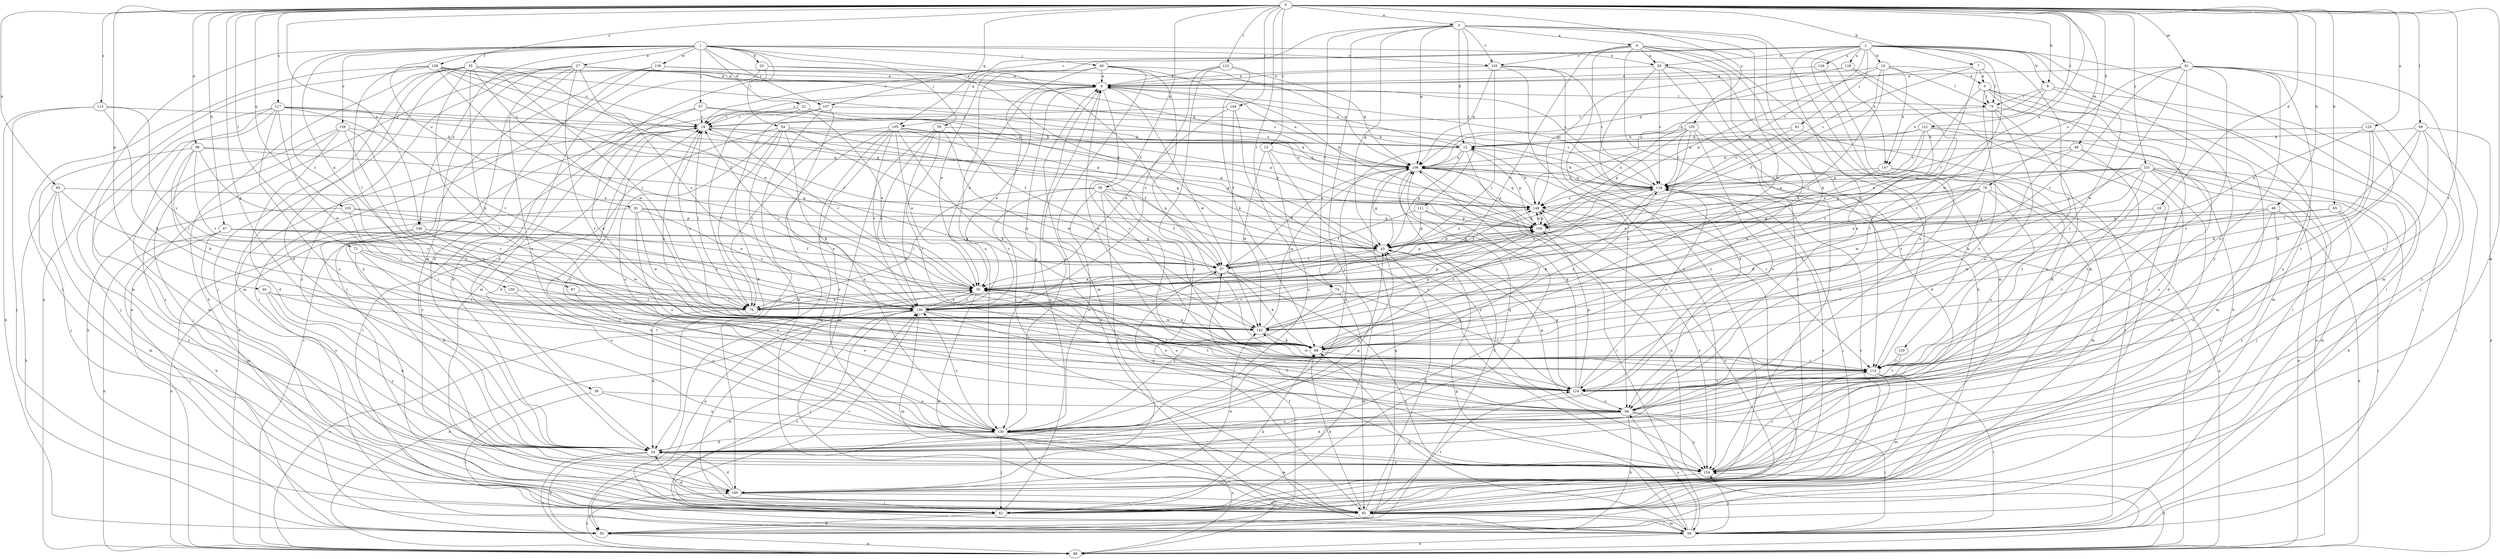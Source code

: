 strict digraph  {
0;
1;
2;
3;
4;
5;
6;
7;
9;
10;
12;
15;
18;
19;
22;
23;
24;
27;
29;
30;
35;
37;
38;
39;
40;
43;
46;
49;
50;
54;
56;
57;
59;
60;
61;
62;
65;
67;
68;
69;
71;
74;
75;
76;
79;
81;
82;
85;
86;
87;
88;
91;
94;
100;
102;
105;
106;
107;
111;
112;
113;
117;
118;
121;
122;
124;
125;
126;
128;
129;
130;
135;
136;
139;
142;
146;
147;
148;
149;
150;
151;
154;
156;
158;
159;
160;
0 -> 3  [label=a];
0 -> 7  [label=b];
0 -> 9  [label=b];
0 -> 15  [label=c];
0 -> 19  [label=d];
0 -> 38  [label=g];
0 -> 39  [label=g];
0 -> 40  [label=g];
0 -> 46  [label=h];
0 -> 49  [label=h];
0 -> 65  [label=k];
0 -> 67  [label=k];
0 -> 69  [label=l];
0 -> 71  [label=l];
0 -> 74  [label=l];
0 -> 79  [label=m];
0 -> 81  [label=m];
0 -> 82  [label=m];
0 -> 85  [label=n];
0 -> 86  [label=n];
0 -> 100  [label=p];
0 -> 102  [label=q];
0 -> 105  [label=q];
0 -> 113  [label=s];
0 -> 117  [label=s];
0 -> 121  [label=t];
0 -> 122  [label=t];
0 -> 124  [label=t];
0 -> 125  [label=u];
0 -> 146  [label=x];
0 -> 149  [label=y];
0 -> 150  [label=y];
0 -> 151  [label=y];
0 -> 156  [label=z];
1 -> 22  [label=d];
1 -> 23  [label=d];
1 -> 27  [label=e];
1 -> 29  [label=e];
1 -> 35  [label=f];
1 -> 37  [label=f];
1 -> 54  [label=i];
1 -> 57  [label=j];
1 -> 59  [label=j];
1 -> 60  [label=j];
1 -> 87  [label=n];
1 -> 88  [label=n];
1 -> 91  [label=o];
1 -> 107  [label=r];
1 -> 135  [label=v];
1 -> 139  [label=w];
1 -> 146  [label=x];
1 -> 158  [label=z];
1 -> 159  [label=z];
2 -> 9  [label=b];
2 -> 10  [label=b];
2 -> 18  [label=c];
2 -> 29  [label=e];
2 -> 56  [label=i];
2 -> 61  [label=j];
2 -> 82  [label=m];
2 -> 94  [label=o];
2 -> 105  [label=q];
2 -> 118  [label=s];
2 -> 126  [label=u];
2 -> 128  [label=u];
2 -> 129  [label=u];
2 -> 130  [label=u];
2 -> 142  [label=w];
2 -> 154  [label=y];
3 -> 4  [label=a];
3 -> 12  [label=b];
3 -> 43  [label=g];
3 -> 62  [label=j];
3 -> 68  [label=k];
3 -> 74  [label=l];
3 -> 82  [label=m];
3 -> 106  [label=q];
3 -> 107  [label=r];
3 -> 111  [label=r];
3 -> 135  [label=v];
3 -> 142  [label=w];
4 -> 29  [label=e];
4 -> 50  [label=h];
4 -> 68  [label=k];
4 -> 82  [label=m];
4 -> 112  [label=r];
4 -> 135  [label=v];
4 -> 136  [label=v];
4 -> 147  [label=x];
4 -> 160  [label=z];
5 -> 30  [label=e];
5 -> 50  [label=h];
5 -> 56  [label=i];
5 -> 75  [label=l];
5 -> 82  [label=m];
5 -> 94  [label=o];
5 -> 154  [label=y];
6 -> 18  [label=c];
6 -> 30  [label=e];
6 -> 75  [label=l];
6 -> 112  [label=r];
6 -> 130  [label=u];
6 -> 142  [label=w];
7 -> 5  [label=a];
7 -> 37  [label=f];
7 -> 75  [label=l];
7 -> 106  [label=q];
7 -> 118  [label=s];
9 -> 56  [label=i];
9 -> 75  [label=l];
9 -> 106  [label=q];
9 -> 112  [label=r];
9 -> 147  [label=x];
10 -> 5  [label=a];
10 -> 37  [label=f];
10 -> 75  [label=l];
10 -> 76  [label=l];
10 -> 100  [label=p];
10 -> 147  [label=x];
10 -> 148  [label=x];
12 -> 6  [label=a];
12 -> 24  [label=d];
12 -> 43  [label=g];
12 -> 88  [label=n];
12 -> 100  [label=p];
12 -> 106  [label=q];
15 -> 106  [label=q];
15 -> 130  [label=u];
15 -> 142  [label=w];
15 -> 154  [label=y];
18 -> 12  [label=b];
18 -> 43  [label=g];
18 -> 56  [label=i];
18 -> 76  [label=l];
18 -> 106  [label=q];
18 -> 130  [label=u];
19 -> 100  [label=p];
19 -> 112  [label=r];
22 -> 18  [label=c];
22 -> 30  [label=e];
22 -> 88  [label=n];
22 -> 100  [label=p];
22 -> 148  [label=x];
23 -> 6  [label=a];
23 -> 24  [label=d];
23 -> 82  [label=m];
23 -> 106  [label=q];
24 -> 43  [label=g];
24 -> 50  [label=h];
24 -> 88  [label=n];
24 -> 106  [label=q];
24 -> 154  [label=y];
27 -> 6  [label=a];
27 -> 24  [label=d];
27 -> 88  [label=n];
27 -> 106  [label=q];
27 -> 118  [label=s];
27 -> 124  [label=t];
27 -> 130  [label=u];
27 -> 136  [label=v];
27 -> 154  [label=y];
27 -> 160  [label=z];
29 -> 6  [label=a];
29 -> 24  [label=d];
29 -> 112  [label=r];
29 -> 118  [label=s];
29 -> 154  [label=y];
29 -> 160  [label=z];
30 -> 18  [label=c];
30 -> 76  [label=l];
30 -> 82  [label=m];
30 -> 94  [label=o];
30 -> 124  [label=t];
30 -> 136  [label=v];
35 -> 6  [label=a];
35 -> 24  [label=d];
35 -> 30  [label=e];
35 -> 50  [label=h];
35 -> 62  [label=j];
35 -> 68  [label=k];
35 -> 76  [label=l];
35 -> 82  [label=m];
35 -> 124  [label=t];
35 -> 142  [label=w];
37 -> 30  [label=e];
37 -> 56  [label=i];
37 -> 68  [label=k];
37 -> 100  [label=p];
37 -> 148  [label=x];
38 -> 56  [label=i];
38 -> 94  [label=o];
38 -> 130  [label=u];
39 -> 37  [label=f];
39 -> 76  [label=l];
39 -> 112  [label=r];
39 -> 124  [label=t];
39 -> 130  [label=u];
39 -> 136  [label=v];
39 -> 148  [label=x];
39 -> 160  [label=z];
40 -> 24  [label=d];
40 -> 76  [label=l];
40 -> 112  [label=r];
40 -> 154  [label=y];
43 -> 37  [label=f];
43 -> 76  [label=l];
43 -> 100  [label=p];
43 -> 148  [label=x];
46 -> 88  [label=n];
46 -> 100  [label=p];
46 -> 130  [label=u];
46 -> 142  [label=w];
46 -> 154  [label=y];
49 -> 43  [label=g];
49 -> 68  [label=k];
49 -> 106  [label=q];
49 -> 124  [label=t];
49 -> 130  [label=u];
50 -> 37  [label=f];
50 -> 88  [label=n];
50 -> 106  [label=q];
54 -> 12  [label=b];
54 -> 24  [label=d];
54 -> 37  [label=f];
54 -> 68  [label=k];
54 -> 76  [label=l];
54 -> 130  [label=u];
54 -> 142  [label=w];
54 -> 154  [label=y];
56 -> 43  [label=g];
56 -> 68  [label=k];
56 -> 82  [label=m];
56 -> 88  [label=n];
56 -> 94  [label=o];
56 -> 136  [label=v];
56 -> 154  [label=y];
57 -> 18  [label=c];
57 -> 24  [label=d];
57 -> 37  [label=f];
57 -> 43  [label=g];
57 -> 68  [label=k];
59 -> 12  [label=b];
59 -> 82  [label=m];
59 -> 112  [label=r];
59 -> 124  [label=t];
59 -> 136  [label=v];
59 -> 142  [label=w];
60 -> 6  [label=a];
60 -> 30  [label=e];
60 -> 56  [label=i];
60 -> 68  [label=k];
60 -> 82  [label=m];
60 -> 100  [label=p];
60 -> 118  [label=s];
60 -> 130  [label=u];
61 -> 12  [label=b];
61 -> 56  [label=i];
61 -> 118  [label=s];
62 -> 6  [label=a];
62 -> 30  [label=e];
62 -> 50  [label=h];
62 -> 68  [label=k];
62 -> 106  [label=q];
62 -> 118  [label=s];
62 -> 136  [label=v];
62 -> 148  [label=x];
65 -> 56  [label=i];
65 -> 76  [label=l];
65 -> 100  [label=p];
65 -> 154  [label=y];
67 -> 37  [label=f];
67 -> 43  [label=g];
67 -> 56  [label=i];
67 -> 88  [label=n];
67 -> 136  [label=v];
67 -> 154  [label=y];
68 -> 18  [label=c];
68 -> 30  [label=e];
68 -> 112  [label=r];
68 -> 118  [label=s];
68 -> 148  [label=x];
69 -> 12  [label=b];
69 -> 56  [label=i];
69 -> 68  [label=k];
69 -> 76  [label=l];
69 -> 88  [label=n];
69 -> 112  [label=r];
71 -> 37  [label=f];
71 -> 76  [label=l];
71 -> 124  [label=t];
71 -> 130  [label=u];
74 -> 82  [label=m];
74 -> 124  [label=t];
74 -> 130  [label=u];
74 -> 136  [label=v];
75 -> 18  [label=c];
75 -> 24  [label=d];
75 -> 82  [label=m];
75 -> 94  [label=o];
75 -> 124  [label=t];
76 -> 24  [label=d];
76 -> 30  [label=e];
79 -> 30  [label=e];
79 -> 43  [label=g];
79 -> 68  [label=k];
79 -> 88  [label=n];
79 -> 94  [label=o];
79 -> 112  [label=r];
79 -> 148  [label=x];
81 -> 6  [label=a];
81 -> 62  [label=j];
81 -> 94  [label=o];
81 -> 112  [label=r];
81 -> 118  [label=s];
81 -> 124  [label=t];
81 -> 136  [label=v];
81 -> 142  [label=w];
81 -> 154  [label=y];
81 -> 160  [label=z];
82 -> 24  [label=d];
82 -> 43  [label=g];
82 -> 56  [label=i];
82 -> 68  [label=k];
82 -> 118  [label=s];
82 -> 124  [label=t];
85 -> 50  [label=h];
85 -> 82  [label=m];
85 -> 136  [label=v];
85 -> 148  [label=x];
85 -> 160  [label=z];
86 -> 30  [label=e];
86 -> 43  [label=g];
86 -> 62  [label=j];
86 -> 68  [label=k];
86 -> 76  [label=l];
86 -> 106  [label=q];
86 -> 136  [label=v];
87 -> 76  [label=l];
87 -> 94  [label=o];
88 -> 6  [label=a];
88 -> 18  [label=c];
88 -> 136  [label=v];
88 -> 154  [label=y];
88 -> 160  [label=z];
91 -> 30  [label=e];
91 -> 50  [label=h];
91 -> 94  [label=o];
91 -> 100  [label=p];
91 -> 136  [label=v];
91 -> 142  [label=w];
94 -> 24  [label=d];
94 -> 30  [label=e];
94 -> 43  [label=g];
94 -> 50  [label=h];
94 -> 56  [label=i];
94 -> 130  [label=u];
94 -> 154  [label=y];
100 -> 43  [label=g];
100 -> 148  [label=x];
100 -> 154  [label=y];
102 -> 30  [label=e];
102 -> 76  [label=l];
102 -> 82  [label=m];
102 -> 100  [label=p];
105 -> 12  [label=b];
105 -> 30  [label=e];
105 -> 43  [label=g];
105 -> 50  [label=h];
105 -> 68  [label=k];
105 -> 76  [label=l];
105 -> 82  [label=m];
105 -> 100  [label=p];
105 -> 130  [label=u];
105 -> 136  [label=v];
106 -> 6  [label=a];
106 -> 37  [label=f];
106 -> 43  [label=g];
106 -> 50  [label=h];
106 -> 56  [label=i];
106 -> 100  [label=p];
106 -> 112  [label=r];
106 -> 118  [label=s];
107 -> 18  [label=c];
107 -> 24  [label=d];
107 -> 76  [label=l];
107 -> 118  [label=s];
107 -> 154  [label=y];
107 -> 160  [label=z];
111 -> 37  [label=f];
111 -> 43  [label=g];
111 -> 100  [label=p];
111 -> 130  [label=u];
112 -> 6  [label=a];
112 -> 56  [label=i];
112 -> 62  [label=j];
112 -> 82  [label=m];
112 -> 124  [label=t];
112 -> 142  [label=w];
113 -> 18  [label=c];
113 -> 50  [label=h];
113 -> 62  [label=j];
113 -> 68  [label=k];
113 -> 136  [label=v];
117 -> 18  [label=c];
117 -> 37  [label=f];
117 -> 62  [label=j];
117 -> 82  [label=m];
117 -> 100  [label=p];
117 -> 130  [label=u];
117 -> 136  [label=v];
117 -> 142  [label=w];
117 -> 160  [label=z];
118 -> 6  [label=a];
118 -> 12  [label=b];
118 -> 30  [label=e];
118 -> 43  [label=g];
118 -> 62  [label=j];
118 -> 68  [label=k];
118 -> 88  [label=n];
118 -> 106  [label=q];
118 -> 148  [label=x];
121 -> 12  [label=b];
121 -> 24  [label=d];
121 -> 88  [label=n];
121 -> 100  [label=p];
121 -> 106  [label=q];
121 -> 118  [label=s];
121 -> 136  [label=v];
122 -> 6  [label=a];
122 -> 68  [label=k];
122 -> 106  [label=q];
122 -> 136  [label=v];
122 -> 154  [label=y];
124 -> 43  [label=g];
124 -> 94  [label=o];
124 -> 100  [label=p];
124 -> 106  [label=q];
124 -> 118  [label=s];
125 -> 12  [label=b];
125 -> 68  [label=k];
125 -> 100  [label=p];
125 -> 112  [label=r];
125 -> 124  [label=t];
126 -> 6  [label=a];
126 -> 154  [label=y];
128 -> 6  [label=a];
128 -> 62  [label=j];
128 -> 124  [label=t];
128 -> 148  [label=x];
129 -> 112  [label=r];
129 -> 124  [label=t];
130 -> 6  [label=a];
130 -> 18  [label=c];
130 -> 24  [label=d];
130 -> 43  [label=g];
130 -> 62  [label=j];
130 -> 82  [label=m];
130 -> 88  [label=n];
130 -> 136  [label=v];
135 -> 6  [label=a];
135 -> 76  [label=l];
135 -> 94  [label=o];
135 -> 106  [label=q];
135 -> 118  [label=s];
135 -> 154  [label=y];
136 -> 6  [label=a];
136 -> 18  [label=c];
136 -> 30  [label=e];
136 -> 50  [label=h];
136 -> 62  [label=j];
136 -> 82  [label=m];
136 -> 88  [label=n];
136 -> 94  [label=o];
136 -> 100  [label=p];
136 -> 124  [label=t];
136 -> 142  [label=w];
139 -> 6  [label=a];
139 -> 24  [label=d];
139 -> 43  [label=g];
139 -> 56  [label=i];
139 -> 62  [label=j];
142 -> 18  [label=c];
142 -> 68  [label=k];
142 -> 100  [label=p];
142 -> 106  [label=q];
142 -> 118  [label=s];
146 -> 24  [label=d];
146 -> 43  [label=g];
146 -> 88  [label=n];
146 -> 130  [label=u];
146 -> 142  [label=w];
147 -> 30  [label=e];
147 -> 82  [label=m];
147 -> 94  [label=o];
147 -> 118  [label=s];
148 -> 12  [label=b];
148 -> 62  [label=j];
148 -> 100  [label=p];
148 -> 106  [label=q];
149 -> 18  [label=c];
149 -> 30  [label=e];
149 -> 37  [label=f];
149 -> 154  [label=y];
150 -> 12  [label=b];
150 -> 24  [label=d];
150 -> 94  [label=o];
150 -> 100  [label=p];
150 -> 118  [label=s];
150 -> 136  [label=v];
150 -> 148  [label=x];
151 -> 30  [label=e];
151 -> 50  [label=h];
151 -> 62  [label=j];
151 -> 82  [label=m];
151 -> 88  [label=n];
151 -> 100  [label=p];
151 -> 112  [label=r];
151 -> 118  [label=s];
151 -> 142  [label=w];
151 -> 148  [label=x];
151 -> 154  [label=y];
154 -> 37  [label=f];
154 -> 112  [label=r];
154 -> 160  [label=z];
156 -> 6  [label=a];
156 -> 18  [label=c];
156 -> 30  [label=e];
156 -> 37  [label=f];
156 -> 43  [label=g];
156 -> 62  [label=j];
156 -> 76  [label=l];
156 -> 82  [label=m];
156 -> 148  [label=x];
158 -> 12  [label=b];
158 -> 24  [label=d];
158 -> 50  [label=h];
158 -> 62  [label=j];
158 -> 112  [label=r];
158 -> 124  [label=t];
159 -> 76  [label=l];
159 -> 130  [label=u];
160 -> 18  [label=c];
160 -> 24  [label=d];
160 -> 62  [label=j];
160 -> 82  [label=m];
160 -> 142  [label=w];
}
